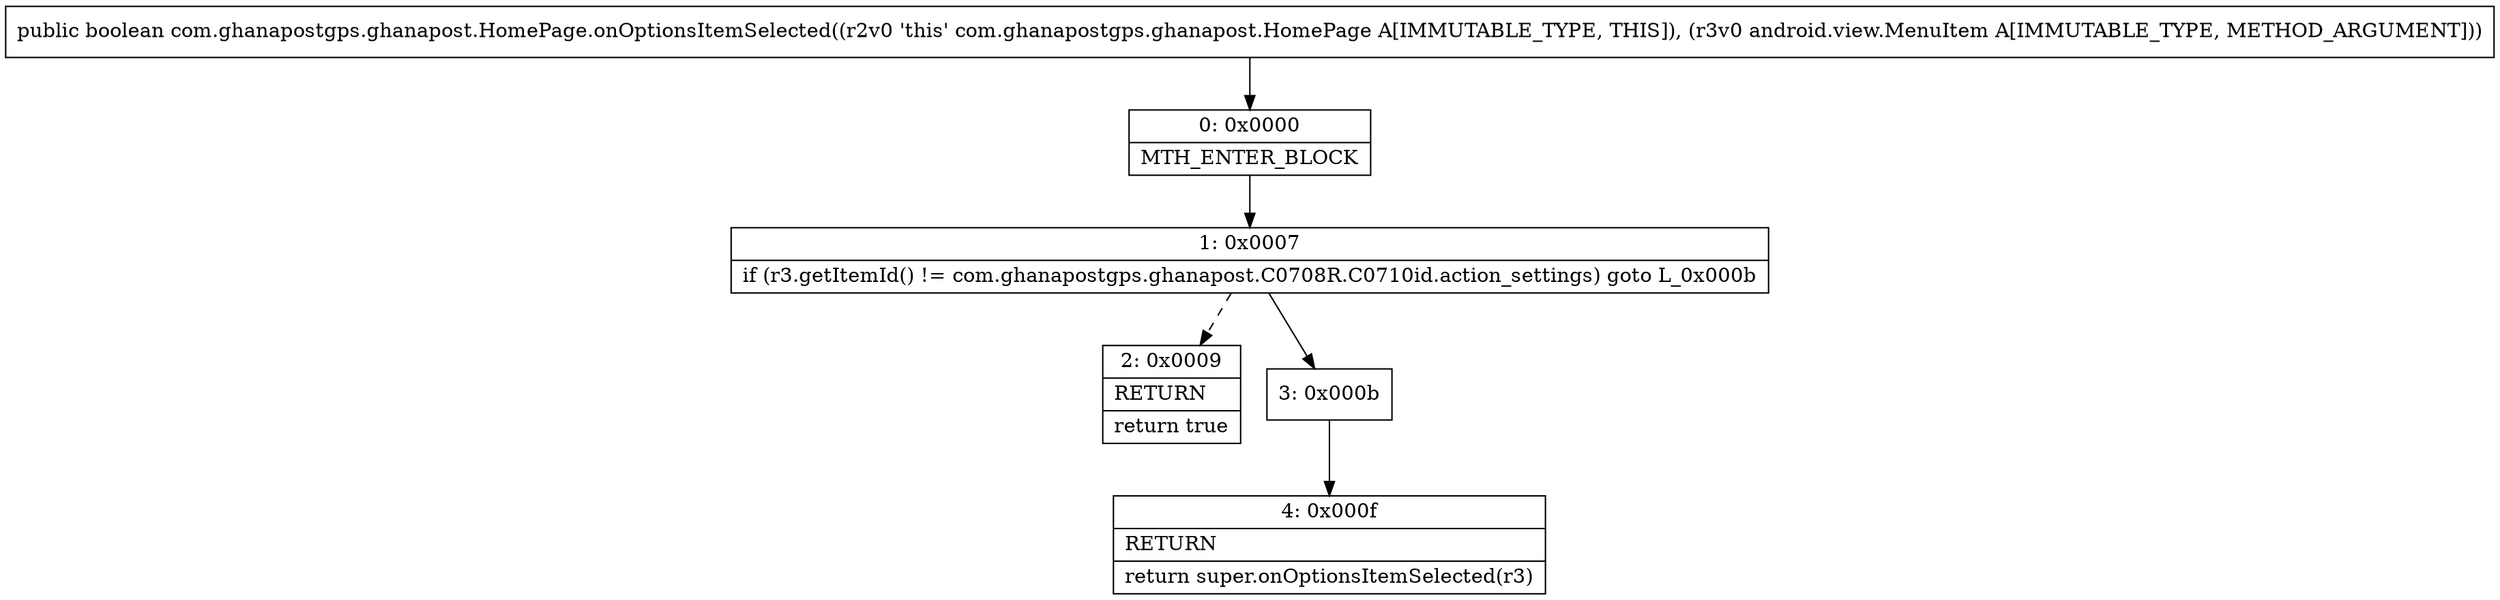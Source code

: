 digraph "CFG forcom.ghanapostgps.ghanapost.HomePage.onOptionsItemSelected(Landroid\/view\/MenuItem;)Z" {
Node_0 [shape=record,label="{0\:\ 0x0000|MTH_ENTER_BLOCK\l}"];
Node_1 [shape=record,label="{1\:\ 0x0007|if (r3.getItemId() != com.ghanapostgps.ghanapost.C0708R.C0710id.action_settings) goto L_0x000b\l}"];
Node_2 [shape=record,label="{2\:\ 0x0009|RETURN\l|return true\l}"];
Node_3 [shape=record,label="{3\:\ 0x000b}"];
Node_4 [shape=record,label="{4\:\ 0x000f|RETURN\l|return super.onOptionsItemSelected(r3)\l}"];
MethodNode[shape=record,label="{public boolean com.ghanapostgps.ghanapost.HomePage.onOptionsItemSelected((r2v0 'this' com.ghanapostgps.ghanapost.HomePage A[IMMUTABLE_TYPE, THIS]), (r3v0 android.view.MenuItem A[IMMUTABLE_TYPE, METHOD_ARGUMENT])) }"];
MethodNode -> Node_0;
Node_0 -> Node_1;
Node_1 -> Node_2[style=dashed];
Node_1 -> Node_3;
Node_3 -> Node_4;
}

